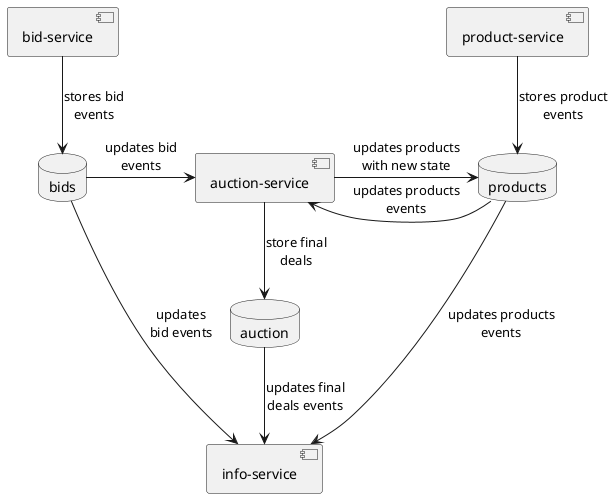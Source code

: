@startuml arch-1

component "bid-service" as BIDS

database "bids" as BIDS_TOPIC

BIDS --> BIDS_TOPIC: stores bid\nevents

component "auction-service" as AUCTION

database "auction" as AUCTION_TOPIC

AUCTION --> AUCTION_TOPIC: store final\ndeals

BIDS_TOPIC -> AUCTION: updates bid\nevents

component "product-service" as PRODUCT

database "products" as PRODUCT_TOPIC

PRODUCT --> PRODUCT_TOPIC: stores product\nevents

AUCTION -> PRODUCT_TOPIC: updates products\nwith new state

AUCTION <- PRODUCT_TOPIC: updates products\nevents

component "info-service" as INFO

BIDS_TOPIC --> INFO: updates\nbid events

PRODUCT_TOPIC ---> INFO: updates products\nevents

AUCTION_TOPIC --> INFO: updates final\ndeals events


@enduml
